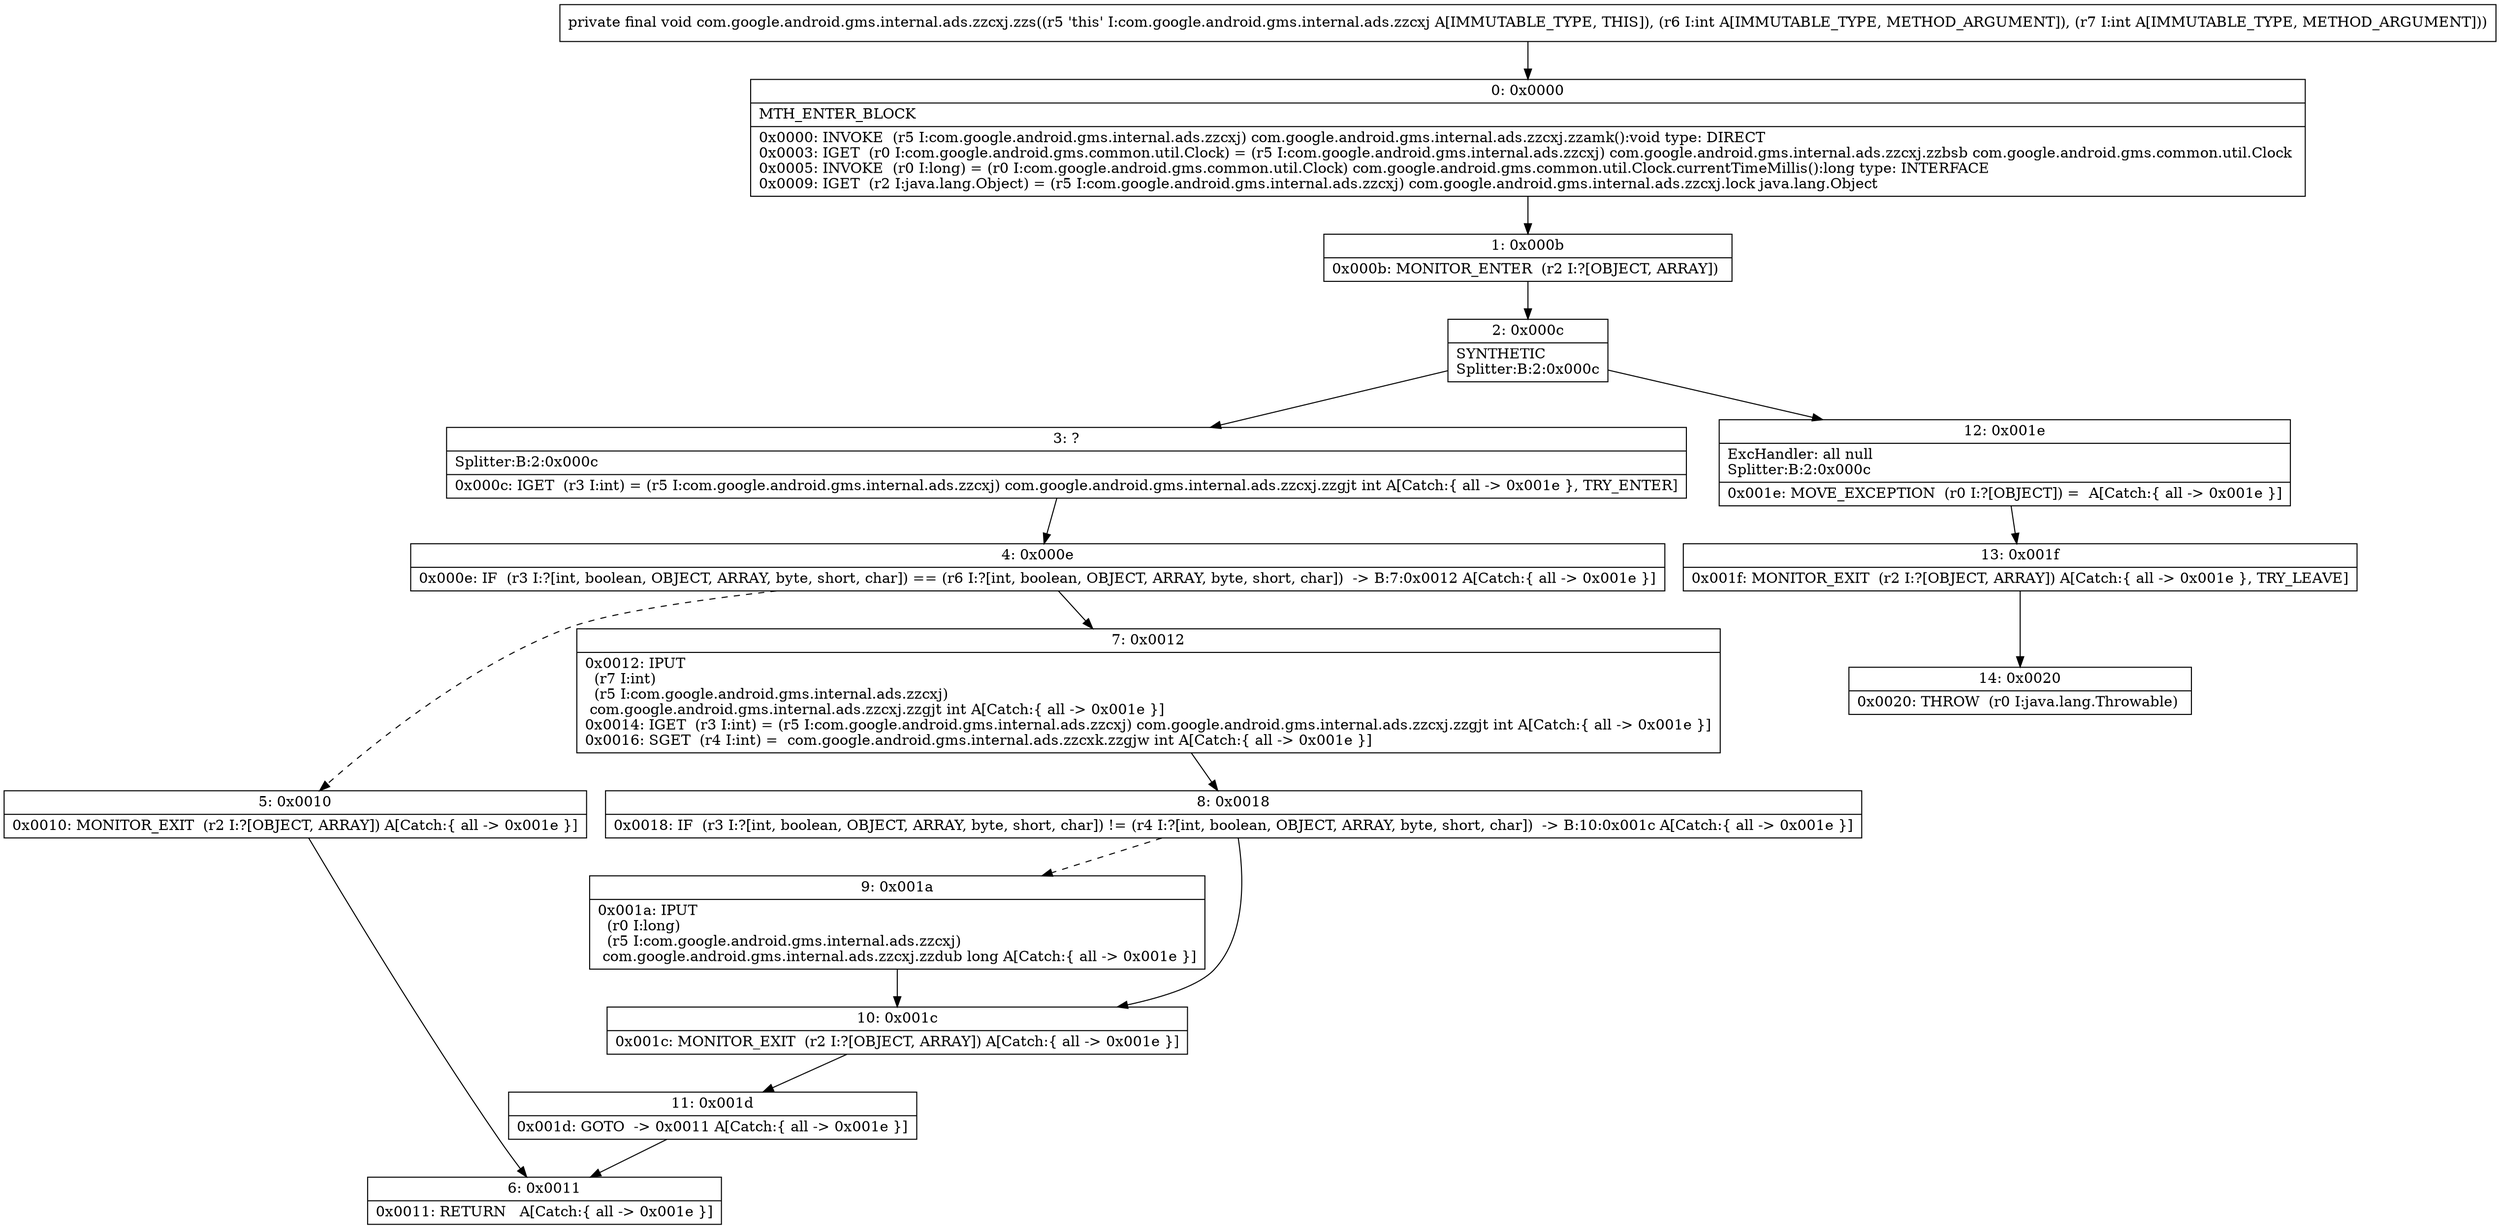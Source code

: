 digraph "CFG forcom.google.android.gms.internal.ads.zzcxj.zzs(II)V" {
Node_0 [shape=record,label="{0\:\ 0x0000|MTH_ENTER_BLOCK\l|0x0000: INVOKE  (r5 I:com.google.android.gms.internal.ads.zzcxj) com.google.android.gms.internal.ads.zzcxj.zzamk():void type: DIRECT \l0x0003: IGET  (r0 I:com.google.android.gms.common.util.Clock) = (r5 I:com.google.android.gms.internal.ads.zzcxj) com.google.android.gms.internal.ads.zzcxj.zzbsb com.google.android.gms.common.util.Clock \l0x0005: INVOKE  (r0 I:long) = (r0 I:com.google.android.gms.common.util.Clock) com.google.android.gms.common.util.Clock.currentTimeMillis():long type: INTERFACE \l0x0009: IGET  (r2 I:java.lang.Object) = (r5 I:com.google.android.gms.internal.ads.zzcxj) com.google.android.gms.internal.ads.zzcxj.lock java.lang.Object \l}"];
Node_1 [shape=record,label="{1\:\ 0x000b|0x000b: MONITOR_ENTER  (r2 I:?[OBJECT, ARRAY]) \l}"];
Node_2 [shape=record,label="{2\:\ 0x000c|SYNTHETIC\lSplitter:B:2:0x000c\l}"];
Node_3 [shape=record,label="{3\:\ ?|Splitter:B:2:0x000c\l|0x000c: IGET  (r3 I:int) = (r5 I:com.google.android.gms.internal.ads.zzcxj) com.google.android.gms.internal.ads.zzcxj.zzgjt int A[Catch:\{ all \-\> 0x001e \}, TRY_ENTER]\l}"];
Node_4 [shape=record,label="{4\:\ 0x000e|0x000e: IF  (r3 I:?[int, boolean, OBJECT, ARRAY, byte, short, char]) == (r6 I:?[int, boolean, OBJECT, ARRAY, byte, short, char])  \-\> B:7:0x0012 A[Catch:\{ all \-\> 0x001e \}]\l}"];
Node_5 [shape=record,label="{5\:\ 0x0010|0x0010: MONITOR_EXIT  (r2 I:?[OBJECT, ARRAY]) A[Catch:\{ all \-\> 0x001e \}]\l}"];
Node_6 [shape=record,label="{6\:\ 0x0011|0x0011: RETURN   A[Catch:\{ all \-\> 0x001e \}]\l}"];
Node_7 [shape=record,label="{7\:\ 0x0012|0x0012: IPUT  \l  (r7 I:int)\l  (r5 I:com.google.android.gms.internal.ads.zzcxj)\l com.google.android.gms.internal.ads.zzcxj.zzgjt int A[Catch:\{ all \-\> 0x001e \}]\l0x0014: IGET  (r3 I:int) = (r5 I:com.google.android.gms.internal.ads.zzcxj) com.google.android.gms.internal.ads.zzcxj.zzgjt int A[Catch:\{ all \-\> 0x001e \}]\l0x0016: SGET  (r4 I:int) =  com.google.android.gms.internal.ads.zzcxk.zzgjw int A[Catch:\{ all \-\> 0x001e \}]\l}"];
Node_8 [shape=record,label="{8\:\ 0x0018|0x0018: IF  (r3 I:?[int, boolean, OBJECT, ARRAY, byte, short, char]) != (r4 I:?[int, boolean, OBJECT, ARRAY, byte, short, char])  \-\> B:10:0x001c A[Catch:\{ all \-\> 0x001e \}]\l}"];
Node_9 [shape=record,label="{9\:\ 0x001a|0x001a: IPUT  \l  (r0 I:long)\l  (r5 I:com.google.android.gms.internal.ads.zzcxj)\l com.google.android.gms.internal.ads.zzcxj.zzdub long A[Catch:\{ all \-\> 0x001e \}]\l}"];
Node_10 [shape=record,label="{10\:\ 0x001c|0x001c: MONITOR_EXIT  (r2 I:?[OBJECT, ARRAY]) A[Catch:\{ all \-\> 0x001e \}]\l}"];
Node_11 [shape=record,label="{11\:\ 0x001d|0x001d: GOTO  \-\> 0x0011 A[Catch:\{ all \-\> 0x001e \}]\l}"];
Node_12 [shape=record,label="{12\:\ 0x001e|ExcHandler: all null\lSplitter:B:2:0x000c\l|0x001e: MOVE_EXCEPTION  (r0 I:?[OBJECT]) =  A[Catch:\{ all \-\> 0x001e \}]\l}"];
Node_13 [shape=record,label="{13\:\ 0x001f|0x001f: MONITOR_EXIT  (r2 I:?[OBJECT, ARRAY]) A[Catch:\{ all \-\> 0x001e \}, TRY_LEAVE]\l}"];
Node_14 [shape=record,label="{14\:\ 0x0020|0x0020: THROW  (r0 I:java.lang.Throwable) \l}"];
MethodNode[shape=record,label="{private final void com.google.android.gms.internal.ads.zzcxj.zzs((r5 'this' I:com.google.android.gms.internal.ads.zzcxj A[IMMUTABLE_TYPE, THIS]), (r6 I:int A[IMMUTABLE_TYPE, METHOD_ARGUMENT]), (r7 I:int A[IMMUTABLE_TYPE, METHOD_ARGUMENT])) }"];
MethodNode -> Node_0;
Node_0 -> Node_1;
Node_1 -> Node_2;
Node_2 -> Node_3;
Node_2 -> Node_12;
Node_3 -> Node_4;
Node_4 -> Node_5[style=dashed];
Node_4 -> Node_7;
Node_5 -> Node_6;
Node_7 -> Node_8;
Node_8 -> Node_9[style=dashed];
Node_8 -> Node_10;
Node_9 -> Node_10;
Node_10 -> Node_11;
Node_11 -> Node_6;
Node_12 -> Node_13;
Node_13 -> Node_14;
}

